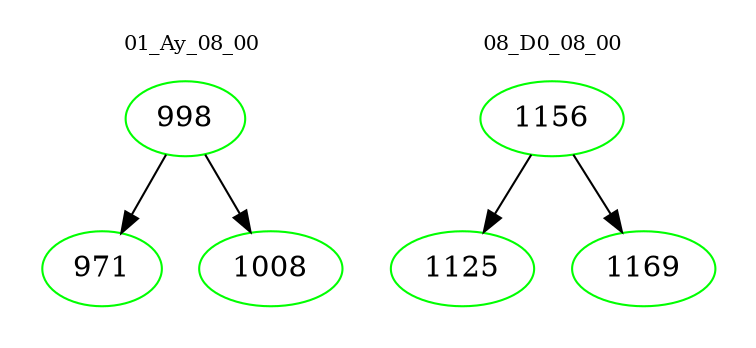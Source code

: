 digraph{
subgraph cluster_0 {
color = white
label = "01_Ay_08_00";
fontsize=10;
T0_998 [label="998", color="green"]
T0_998 -> T0_971 [color="black"]
T0_971 [label="971", color="green"]
T0_998 -> T0_1008 [color="black"]
T0_1008 [label="1008", color="green"]
}
subgraph cluster_1 {
color = white
label = "08_D0_08_00";
fontsize=10;
T1_1156 [label="1156", color="green"]
T1_1156 -> T1_1125 [color="black"]
T1_1125 [label="1125", color="green"]
T1_1156 -> T1_1169 [color="black"]
T1_1169 [label="1169", color="green"]
}
}
